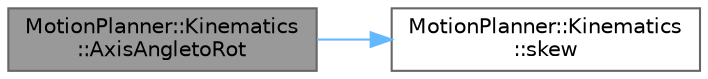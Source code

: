 digraph "MotionPlanner::Kinematics::AxisAngletoRot"
{
 // LATEX_PDF_SIZE
  bgcolor="transparent";
  edge [fontname=Helvetica,fontsize=10,labelfontname=Helvetica,labelfontsize=10];
  node [fontname=Helvetica,fontsize=10,shape=box,height=0.2,width=0.4];
  rankdir="LR";
  Node1 [label="MotionPlanner::Kinematics\l::AxisAngletoRot",height=0.2,width=0.4,color="gray40", fillcolor="grey60", style="filled", fontcolor="black",tooltip=" "];
  Node1 -> Node2 [color="steelblue1",style="solid"];
  Node2 [label="MotionPlanner::Kinematics\l::skew",height=0.2,width=0.4,color="grey40", fillcolor="white", style="filled",URL="$namespace_motion_planner_1_1_kinematics.html#a35be98501567026badfaa3995595171f",tooltip=" "];
}
